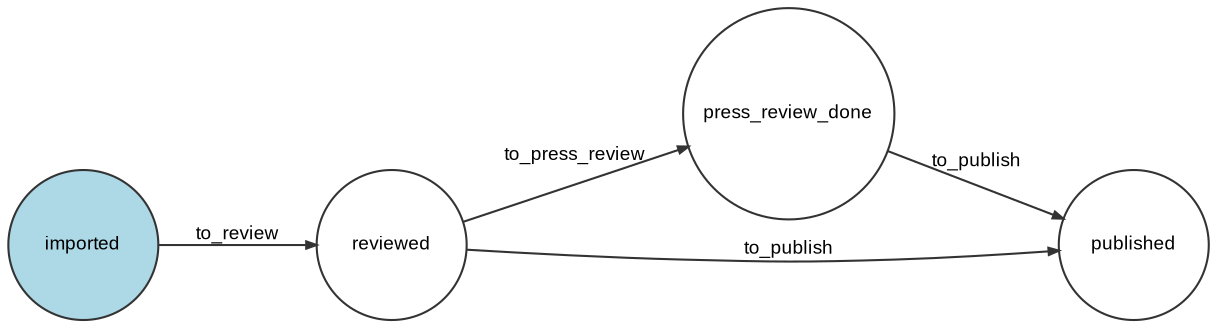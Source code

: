 digraph workflow {
  ratio="compress" rankdir="LR" label=""
  node [fontsize="9" fontname="Arial" color="#333333" fillcolor="lightblue" fixedsize="false" width="1"];
  edge [fontsize="9" fontname="Arial" color="#333333" arrowhead="normal" arrowsize="0.5"];

  place_a671a412ad5a5208f0c3501753914eea14efc15f [label="imported", shape=circle style="filled"];
  place_b56f08775db75495b47fcebe192b46a1ddbf6416 [label="reviewed", shape=circle];
  place_194c2fb778a9ab2014e1dc26118b232a21e29dcf [label="press_review_done", shape=circle];
  place_c2807535f28e44fe6c7375dcf90518115529a8fa [label="published", shape=circle];
  place_a671a412ad5a5208f0c3501753914eea14efc15f -> place_b56f08775db75495b47fcebe192b46a1ddbf6416 [label="to_review" style="solid"];
  place_b56f08775db75495b47fcebe192b46a1ddbf6416 -> place_194c2fb778a9ab2014e1dc26118b232a21e29dcf [label="to_press_review" style="solid"];
  place_b56f08775db75495b47fcebe192b46a1ddbf6416 -> place_c2807535f28e44fe6c7375dcf90518115529a8fa [label="to_publish" style="solid"];
  place_194c2fb778a9ab2014e1dc26118b232a21e29dcf -> place_c2807535f28e44fe6c7375dcf90518115529a8fa [label="to_publish" style="solid"];
}

